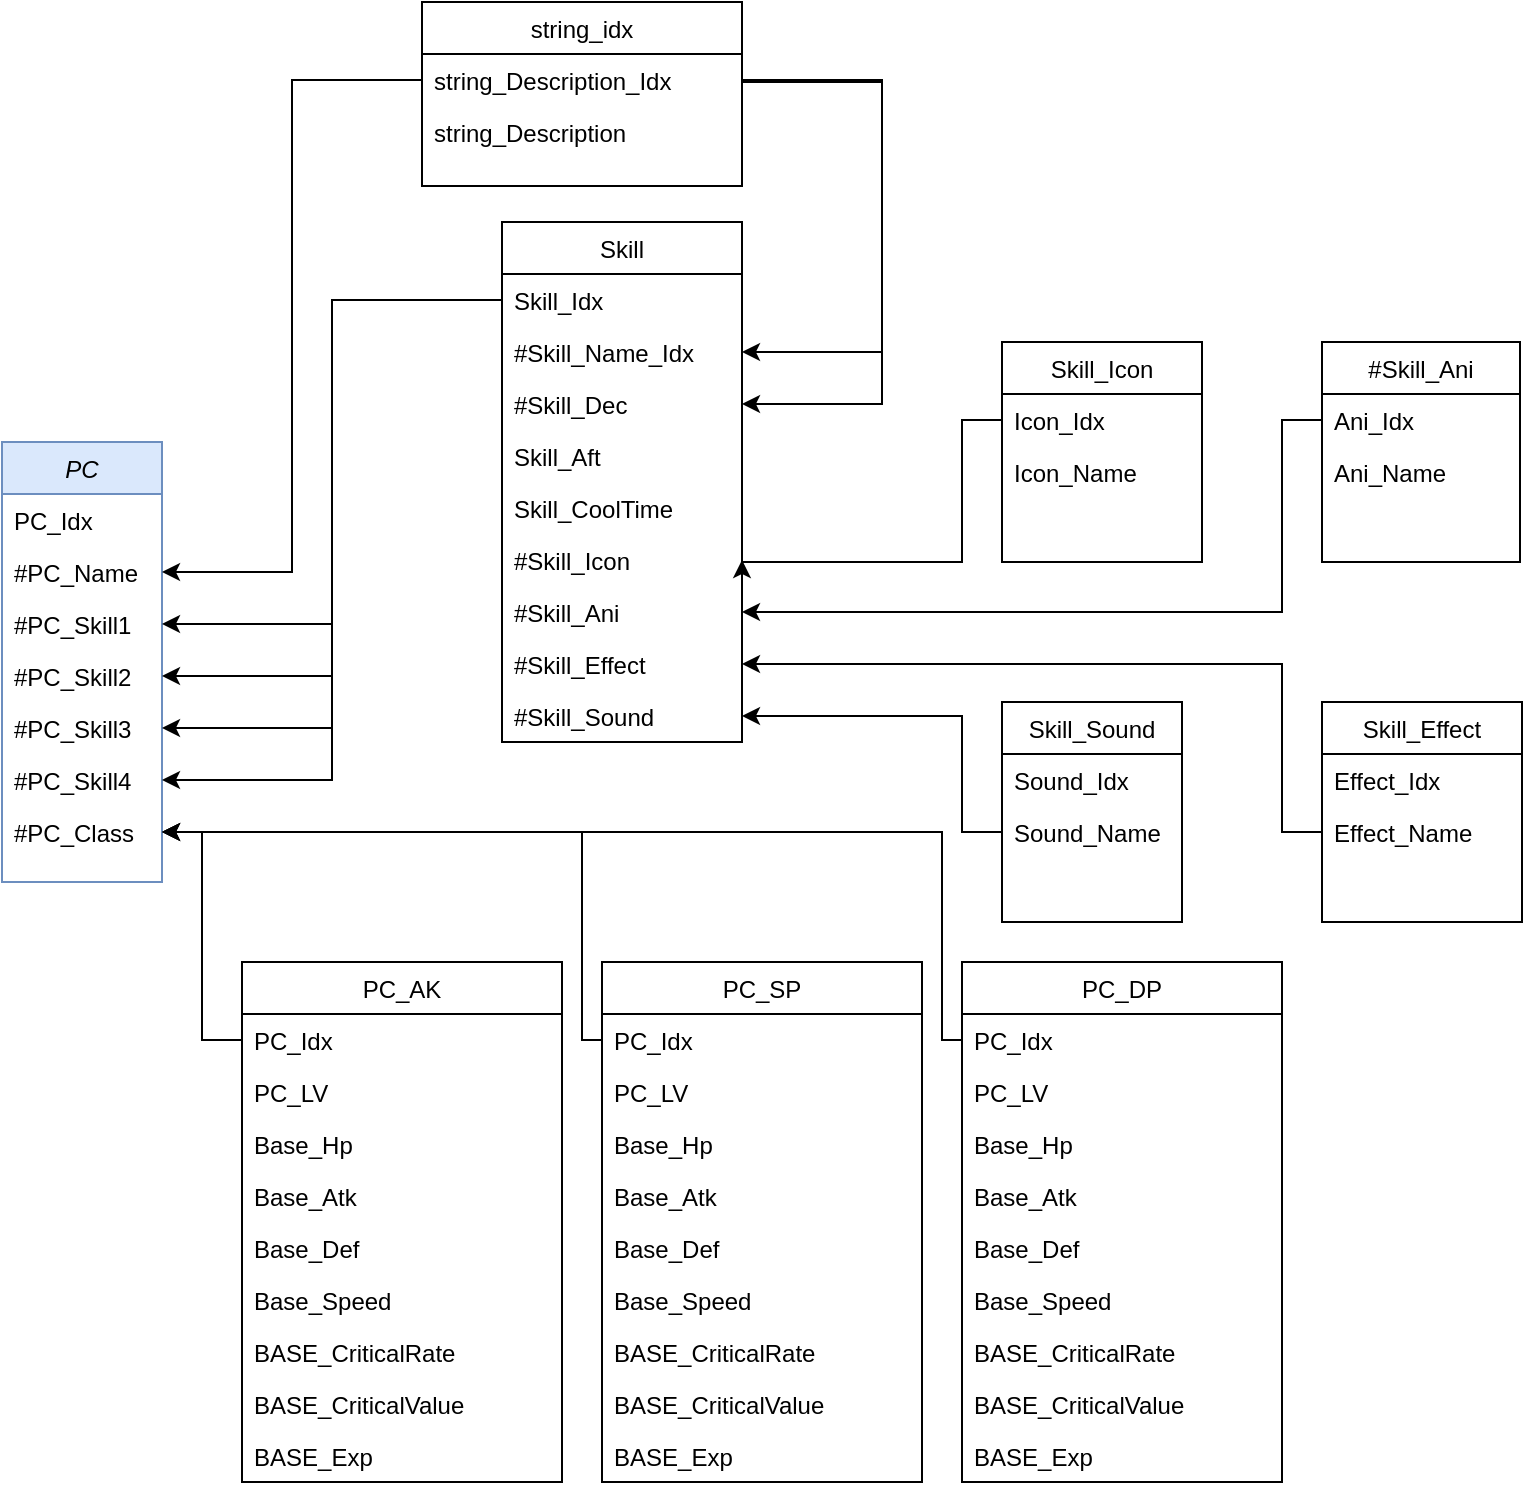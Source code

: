 <mxfile version="24.2.5" type="device">
  <diagram id="C5RBs43oDa-KdzZeNtuy" name="Page-1">
    <mxGraphModel dx="1674" dy="780" grid="1" gridSize="10" guides="1" tooltips="1" connect="1" arrows="1" fold="1" page="1" pageScale="1" pageWidth="827" pageHeight="1169" math="0" shadow="0">
      <root>
        <mxCell id="WIyWlLk6GJQsqaUBKTNV-0" />
        <mxCell id="WIyWlLk6GJQsqaUBKTNV-1" parent="WIyWlLk6GJQsqaUBKTNV-0" />
        <mxCell id="zkfFHV4jXpPFQw0GAbJ--0" value="PC" style="swimlane;fontStyle=2;align=center;verticalAlign=top;childLayout=stackLayout;horizontal=1;startSize=26;horizontalStack=0;resizeParent=1;resizeLast=0;collapsible=1;marginBottom=0;rounded=0;shadow=0;strokeWidth=1;fillColor=#dae8fc;strokeColor=#6c8ebf;" parent="WIyWlLk6GJQsqaUBKTNV-1" vertex="1">
          <mxGeometry x="210" y="400" width="80" height="220" as="geometry">
            <mxRectangle x="230" y="140" width="160" height="26" as="alternateBounds" />
          </mxGeometry>
        </mxCell>
        <mxCell id="zkfFHV4jXpPFQw0GAbJ--1" value="PC_Idx" style="text;align=left;verticalAlign=top;spacingLeft=4;spacingRight=4;overflow=hidden;rotatable=0;points=[[0,0.5],[1,0.5]];portConstraint=eastwest;" parent="zkfFHV4jXpPFQw0GAbJ--0" vertex="1">
          <mxGeometry y="26" width="80" height="26" as="geometry" />
        </mxCell>
        <mxCell id="zkfFHV4jXpPFQw0GAbJ--2" value="#PC_Name" style="text;align=left;verticalAlign=top;spacingLeft=4;spacingRight=4;overflow=hidden;rotatable=0;points=[[0,0.5],[1,0.5]];portConstraint=eastwest;rounded=0;shadow=0;html=0;" parent="zkfFHV4jXpPFQw0GAbJ--0" vertex="1">
          <mxGeometry y="52" width="80" height="26" as="geometry" />
        </mxCell>
        <mxCell id="zkfFHV4jXpPFQw0GAbJ--3" value="#PC_Skill1" style="text;align=left;verticalAlign=top;spacingLeft=4;spacingRight=4;overflow=hidden;rotatable=0;points=[[0,0.5],[1,0.5]];portConstraint=eastwest;rounded=0;shadow=0;html=0;" parent="zkfFHV4jXpPFQw0GAbJ--0" vertex="1">
          <mxGeometry y="78" width="80" height="26" as="geometry" />
        </mxCell>
        <mxCell id="7-WXOzNrxWImoZ_AMiyE-0" value="#PC_Skill2" style="text;align=left;verticalAlign=top;spacingLeft=4;spacingRight=4;overflow=hidden;rotatable=0;points=[[0,0.5],[1,0.5]];portConstraint=eastwest;rounded=0;shadow=0;html=0;" parent="zkfFHV4jXpPFQw0GAbJ--0" vertex="1">
          <mxGeometry y="104" width="80" height="26" as="geometry" />
        </mxCell>
        <mxCell id="7-WXOzNrxWImoZ_AMiyE-1" value="#PC_Skill3" style="text;align=left;verticalAlign=top;spacingLeft=4;spacingRight=4;overflow=hidden;rotatable=0;points=[[0,0.5],[1,0.5]];portConstraint=eastwest;rounded=0;shadow=0;html=0;" parent="zkfFHV4jXpPFQw0GAbJ--0" vertex="1">
          <mxGeometry y="130" width="80" height="26" as="geometry" />
        </mxCell>
        <mxCell id="7-WXOzNrxWImoZ_AMiyE-2" value="#PC_Skill4" style="text;align=left;verticalAlign=top;spacingLeft=4;spacingRight=4;overflow=hidden;rotatable=0;points=[[0,0.5],[1,0.5]];portConstraint=eastwest;rounded=0;shadow=0;html=0;" parent="zkfFHV4jXpPFQw0GAbJ--0" vertex="1">
          <mxGeometry y="156" width="80" height="26" as="geometry" />
        </mxCell>
        <mxCell id="7-WXOzNrxWImoZ_AMiyE-3" value="#PC_Class" style="text;align=left;verticalAlign=top;spacingLeft=4;spacingRight=4;overflow=hidden;rotatable=0;points=[[0,0.5],[1,0.5]];portConstraint=eastwest;rounded=0;shadow=0;html=0;" parent="zkfFHV4jXpPFQw0GAbJ--0" vertex="1">
          <mxGeometry y="182" width="80" height="26" as="geometry" />
        </mxCell>
        <mxCell id="zkfFHV4jXpPFQw0GAbJ--6" value="Skill_Sound" style="swimlane;fontStyle=0;align=center;verticalAlign=top;childLayout=stackLayout;horizontal=1;startSize=26;horizontalStack=0;resizeParent=1;resizeLast=0;collapsible=1;marginBottom=0;rounded=0;shadow=0;strokeWidth=1;" parent="WIyWlLk6GJQsqaUBKTNV-1" vertex="1">
          <mxGeometry x="710" y="530" width="90" height="110" as="geometry">
            <mxRectangle x="130" y="380" width="160" height="26" as="alternateBounds" />
          </mxGeometry>
        </mxCell>
        <mxCell id="7-WXOzNrxWImoZ_AMiyE-110" value="Sound_Idx" style="text;align=left;verticalAlign=top;spacingLeft=4;spacingRight=4;overflow=hidden;rotatable=0;points=[[0,0.5],[1,0.5]];portConstraint=eastwest;" parent="zkfFHV4jXpPFQw0GAbJ--6" vertex="1">
          <mxGeometry y="26" width="90" height="26" as="geometry" />
        </mxCell>
        <mxCell id="7-WXOzNrxWImoZ_AMiyE-112" value="Sound_Name" style="text;align=left;verticalAlign=top;spacingLeft=4;spacingRight=4;overflow=hidden;rotatable=0;points=[[0,0.5],[1,0.5]];portConstraint=eastwest;rounded=0;shadow=0;html=0;" parent="zkfFHV4jXpPFQw0GAbJ--6" vertex="1">
          <mxGeometry y="52" width="90" height="26" as="geometry" />
        </mxCell>
        <mxCell id="zkfFHV4jXpPFQw0GAbJ--13" value="string_idx" style="swimlane;fontStyle=0;align=center;verticalAlign=top;childLayout=stackLayout;horizontal=1;startSize=26;horizontalStack=0;resizeParent=1;resizeLast=0;collapsible=1;marginBottom=0;rounded=0;shadow=0;strokeWidth=1;" parent="WIyWlLk6GJQsqaUBKTNV-1" vertex="1">
          <mxGeometry x="420" y="180" width="160" height="92" as="geometry">
            <mxRectangle x="340" y="380" width="170" height="26" as="alternateBounds" />
          </mxGeometry>
        </mxCell>
        <mxCell id="zkfFHV4jXpPFQw0GAbJ--14" value="string_Description_Idx" style="text;align=left;verticalAlign=top;spacingLeft=4;spacingRight=4;overflow=hidden;rotatable=0;points=[[0,0.5],[1,0.5]];portConstraint=eastwest;" parent="zkfFHV4jXpPFQw0GAbJ--13" vertex="1">
          <mxGeometry y="26" width="160" height="26" as="geometry" />
        </mxCell>
        <mxCell id="HxFGGMchrhOzCjoIknTd-4" value="string_Description" style="text;align=left;verticalAlign=top;spacingLeft=4;spacingRight=4;overflow=hidden;rotatable=0;points=[[0,0.5],[1,0.5]];portConstraint=eastwest;rounded=0;shadow=0;html=0;" parent="zkfFHV4jXpPFQw0GAbJ--13" vertex="1">
          <mxGeometry y="52" width="160" height="26" as="geometry" />
        </mxCell>
        <mxCell id="zkfFHV4jXpPFQw0GAbJ--17" value="Skill" style="swimlane;fontStyle=0;align=center;verticalAlign=top;childLayout=stackLayout;horizontal=1;startSize=26;horizontalStack=0;resizeParent=1;resizeLast=0;collapsible=1;marginBottom=0;rounded=0;shadow=0;strokeWidth=1;" parent="WIyWlLk6GJQsqaUBKTNV-1" vertex="1">
          <mxGeometry x="460" y="290" width="120" height="260" as="geometry">
            <mxRectangle x="550" y="140" width="160" height="26" as="alternateBounds" />
          </mxGeometry>
        </mxCell>
        <mxCell id="zkfFHV4jXpPFQw0GAbJ--18" value="Skill_Idx" style="text;align=left;verticalAlign=top;spacingLeft=4;spacingRight=4;overflow=hidden;rotatable=0;points=[[0,0.5],[1,0.5]];portConstraint=eastwest;" parent="zkfFHV4jXpPFQw0GAbJ--17" vertex="1">
          <mxGeometry y="26" width="120" height="26" as="geometry" />
        </mxCell>
        <mxCell id="zkfFHV4jXpPFQw0GAbJ--20" value="#Skill_Name_Idx" style="text;align=left;verticalAlign=top;spacingLeft=4;spacingRight=4;overflow=hidden;rotatable=0;points=[[0,0.5],[1,0.5]];portConstraint=eastwest;rounded=0;shadow=0;html=0;" parent="zkfFHV4jXpPFQw0GAbJ--17" vertex="1">
          <mxGeometry y="52" width="120" height="26" as="geometry" />
        </mxCell>
        <mxCell id="zkfFHV4jXpPFQw0GAbJ--25" value="#Skill_Dec" style="text;align=left;verticalAlign=top;spacingLeft=4;spacingRight=4;overflow=hidden;rotatable=0;points=[[0,0.5],[1,0.5]];portConstraint=eastwest;" parent="zkfFHV4jXpPFQw0GAbJ--17" vertex="1">
          <mxGeometry y="78" width="120" height="26" as="geometry" />
        </mxCell>
        <mxCell id="zkfFHV4jXpPFQw0GAbJ--22" value="Skill_Aft" style="text;align=left;verticalAlign=top;spacingLeft=4;spacingRight=4;overflow=hidden;rotatable=0;points=[[0,0.5],[1,0.5]];portConstraint=eastwest;rounded=0;shadow=0;html=0;" parent="zkfFHV4jXpPFQw0GAbJ--17" vertex="1">
          <mxGeometry y="104" width="120" height="26" as="geometry" />
        </mxCell>
        <mxCell id="t7Zpw1FanHwQgxDLgi1r-2" value="Skill_CoolTime" style="text;align=left;verticalAlign=top;spacingLeft=4;spacingRight=4;overflow=hidden;rotatable=0;points=[[0,0.5],[1,0.5]];portConstraint=eastwest;" vertex="1" parent="zkfFHV4jXpPFQw0GAbJ--17">
          <mxGeometry y="130" width="120" height="26" as="geometry" />
        </mxCell>
        <mxCell id="zkfFHV4jXpPFQw0GAbJ--19" value="#Skill_Icon&#xa;" style="text;align=left;verticalAlign=top;spacingLeft=4;spacingRight=4;overflow=hidden;rotatable=0;points=[[0,0.5],[1,0.5]];portConstraint=eastwest;rounded=0;shadow=0;html=0;" parent="zkfFHV4jXpPFQw0GAbJ--17" vertex="1">
          <mxGeometry y="156" width="120" height="26" as="geometry" />
        </mxCell>
        <mxCell id="zkfFHV4jXpPFQw0GAbJ--24" value="#Skill_Ani&#xa;&#xa;" style="text;align=left;verticalAlign=top;spacingLeft=4;spacingRight=4;overflow=hidden;rotatable=0;points=[[0,0.5],[1,0.5]];portConstraint=eastwest;" parent="zkfFHV4jXpPFQw0GAbJ--17" vertex="1">
          <mxGeometry y="182" width="120" height="26" as="geometry" />
        </mxCell>
        <mxCell id="7-WXOzNrxWImoZ_AMiyE-61" value="#Skill_Effect" style="text;align=left;verticalAlign=top;spacingLeft=4;spacingRight=4;overflow=hidden;rotatable=0;points=[[0,0.5],[1,0.5]];portConstraint=eastwest;" parent="zkfFHV4jXpPFQw0GAbJ--17" vertex="1">
          <mxGeometry y="208" width="120" height="26" as="geometry" />
        </mxCell>
        <mxCell id="7-WXOzNrxWImoZ_AMiyE-60" value="#Skill_Sound" style="text;align=left;verticalAlign=top;spacingLeft=4;spacingRight=4;overflow=hidden;rotatable=0;points=[[0,0.5],[1,0.5]];portConstraint=eastwest;" parent="zkfFHV4jXpPFQw0GAbJ--17" vertex="1">
          <mxGeometry y="234" width="120" height="26" as="geometry" />
        </mxCell>
        <mxCell id="7-WXOzNrxWImoZ_AMiyE-53" style="edgeStyle=orthogonalEdgeStyle;rounded=0;orthogonalLoop=1;jettySize=auto;html=1;entryX=1;entryY=0.5;entryDx=0;entryDy=0;" parent="WIyWlLk6GJQsqaUBKTNV-1" source="7-WXOzNrxWImoZ_AMiyE-56" target="7-WXOzNrxWImoZ_AMiyE-3" edge="1">
          <mxGeometry relative="1" as="geometry" />
        </mxCell>
        <mxCell id="7-WXOzNrxWImoZ_AMiyE-6" value="PC_AK" style="swimlane;fontStyle=0;align=center;verticalAlign=top;childLayout=stackLayout;horizontal=1;startSize=26;horizontalStack=0;resizeParent=1;resizeLast=0;collapsible=1;marginBottom=0;rounded=0;shadow=0;strokeWidth=1;" parent="WIyWlLk6GJQsqaUBKTNV-1" vertex="1">
          <mxGeometry x="330" y="660" width="160" height="260" as="geometry">
            <mxRectangle x="550" y="140" width="160" height="26" as="alternateBounds" />
          </mxGeometry>
        </mxCell>
        <mxCell id="7-WXOzNrxWImoZ_AMiyE-56" value="PC_Idx" style="text;align=left;verticalAlign=top;spacingLeft=4;spacingRight=4;overflow=hidden;rotatable=0;points=[[0,0.5],[1,0.5]];portConstraint=eastwest;" parent="7-WXOzNrxWImoZ_AMiyE-6" vertex="1">
          <mxGeometry y="26" width="160" height="26" as="geometry" />
        </mxCell>
        <mxCell id="7-WXOzNrxWImoZ_AMiyE-7" value="PC_LV" style="text;align=left;verticalAlign=top;spacingLeft=4;spacingRight=4;overflow=hidden;rotatable=0;points=[[0,0.5],[1,0.5]];portConstraint=eastwest;" parent="7-WXOzNrxWImoZ_AMiyE-6" vertex="1">
          <mxGeometry y="52" width="160" height="26" as="geometry" />
        </mxCell>
        <mxCell id="7-WXOzNrxWImoZ_AMiyE-8" value="Base_Hp" style="text;align=left;verticalAlign=top;spacingLeft=4;spacingRight=4;overflow=hidden;rotatable=0;points=[[0,0.5],[1,0.5]];portConstraint=eastwest;rounded=0;shadow=0;html=0;" parent="7-WXOzNrxWImoZ_AMiyE-6" vertex="1">
          <mxGeometry y="78" width="160" height="26" as="geometry" />
        </mxCell>
        <mxCell id="7-WXOzNrxWImoZ_AMiyE-9" value="Base_Atk" style="text;align=left;verticalAlign=top;spacingLeft=4;spacingRight=4;overflow=hidden;rotatable=0;points=[[0,0.5],[1,0.5]];portConstraint=eastwest;rounded=0;shadow=0;html=0;" parent="7-WXOzNrxWImoZ_AMiyE-6" vertex="1">
          <mxGeometry y="104" width="160" height="26" as="geometry" />
        </mxCell>
        <mxCell id="7-WXOzNrxWImoZ_AMiyE-10" value="Base_Def" style="text;align=left;verticalAlign=top;spacingLeft=4;spacingRight=4;overflow=hidden;rotatable=0;points=[[0,0.5],[1,0.5]];portConstraint=eastwest;rounded=0;shadow=0;html=0;" parent="7-WXOzNrxWImoZ_AMiyE-6" vertex="1">
          <mxGeometry y="130" width="160" height="26" as="geometry" />
        </mxCell>
        <mxCell id="7-WXOzNrxWImoZ_AMiyE-11" value="Base_Speed" style="text;align=left;verticalAlign=top;spacingLeft=4;spacingRight=4;overflow=hidden;rotatable=0;points=[[0,0.5],[1,0.5]];portConstraint=eastwest;rounded=0;shadow=0;html=0;" parent="7-WXOzNrxWImoZ_AMiyE-6" vertex="1">
          <mxGeometry y="156" width="160" height="26" as="geometry" />
        </mxCell>
        <mxCell id="7-WXOzNrxWImoZ_AMiyE-12" value="BASE_CriticalRate" style="text;align=left;verticalAlign=top;spacingLeft=4;spacingRight=4;overflow=hidden;rotatable=0;points=[[0,0.5],[1,0.5]];portConstraint=eastwest;" parent="7-WXOzNrxWImoZ_AMiyE-6" vertex="1">
          <mxGeometry y="182" width="160" height="26" as="geometry" />
        </mxCell>
        <mxCell id="7-WXOzNrxWImoZ_AMiyE-127" value="BASE_CriticalValue" style="text;align=left;verticalAlign=top;spacingLeft=4;spacingRight=4;overflow=hidden;rotatable=0;points=[[0,0.5],[1,0.5]];portConstraint=eastwest;" parent="7-WXOzNrxWImoZ_AMiyE-6" vertex="1">
          <mxGeometry y="208" width="160" height="26" as="geometry" />
        </mxCell>
        <mxCell id="7-WXOzNrxWImoZ_AMiyE-13" value="BASE_Exp" style="text;align=left;verticalAlign=top;spacingLeft=4;spacingRight=4;overflow=hidden;rotatable=0;points=[[0,0.5],[1,0.5]];portConstraint=eastwest;" parent="7-WXOzNrxWImoZ_AMiyE-6" vertex="1">
          <mxGeometry y="234" width="160" height="26" as="geometry" />
        </mxCell>
        <mxCell id="7-WXOzNrxWImoZ_AMiyE-54" style="edgeStyle=orthogonalEdgeStyle;rounded=0;orthogonalLoop=1;jettySize=auto;html=1;" parent="WIyWlLk6GJQsqaUBKTNV-1" source="7-WXOzNrxWImoZ_AMiyE-57" target="7-WXOzNrxWImoZ_AMiyE-3" edge="1">
          <mxGeometry relative="1" as="geometry">
            <Array as="points">
              <mxPoint x="500" y="699" />
              <mxPoint x="500" y="595" />
            </Array>
          </mxGeometry>
        </mxCell>
        <mxCell id="7-WXOzNrxWImoZ_AMiyE-35" value="PC_SP" style="swimlane;fontStyle=0;align=center;verticalAlign=top;childLayout=stackLayout;horizontal=1;startSize=26;horizontalStack=0;resizeParent=1;resizeLast=0;collapsible=1;marginBottom=0;rounded=0;shadow=0;strokeWidth=1;" parent="WIyWlLk6GJQsqaUBKTNV-1" vertex="1">
          <mxGeometry x="510" y="660" width="160" height="260" as="geometry">
            <mxRectangle x="420" y="460" width="160" height="26" as="alternateBounds" />
          </mxGeometry>
        </mxCell>
        <mxCell id="7-WXOzNrxWImoZ_AMiyE-57" value="PC_Idx" style="text;align=left;verticalAlign=top;spacingLeft=4;spacingRight=4;overflow=hidden;rotatable=0;points=[[0,0.5],[1,0.5]];portConstraint=eastwest;" parent="7-WXOzNrxWImoZ_AMiyE-35" vertex="1">
          <mxGeometry y="26" width="160" height="26" as="geometry" />
        </mxCell>
        <mxCell id="7-WXOzNrxWImoZ_AMiyE-36" value="PC_LV" style="text;align=left;verticalAlign=top;spacingLeft=4;spacingRight=4;overflow=hidden;rotatable=0;points=[[0,0.5],[1,0.5]];portConstraint=eastwest;" parent="7-WXOzNrxWImoZ_AMiyE-35" vertex="1">
          <mxGeometry y="52" width="160" height="26" as="geometry" />
        </mxCell>
        <mxCell id="7-WXOzNrxWImoZ_AMiyE-37" value="Base_Hp" style="text;align=left;verticalAlign=top;spacingLeft=4;spacingRight=4;overflow=hidden;rotatable=0;points=[[0,0.5],[1,0.5]];portConstraint=eastwest;rounded=0;shadow=0;html=0;" parent="7-WXOzNrxWImoZ_AMiyE-35" vertex="1">
          <mxGeometry y="78" width="160" height="26" as="geometry" />
        </mxCell>
        <mxCell id="7-WXOzNrxWImoZ_AMiyE-38" value="Base_Atk" style="text;align=left;verticalAlign=top;spacingLeft=4;spacingRight=4;overflow=hidden;rotatable=0;points=[[0,0.5],[1,0.5]];portConstraint=eastwest;rounded=0;shadow=0;html=0;" parent="7-WXOzNrxWImoZ_AMiyE-35" vertex="1">
          <mxGeometry y="104" width="160" height="26" as="geometry" />
        </mxCell>
        <mxCell id="7-WXOzNrxWImoZ_AMiyE-39" value="Base_Def" style="text;align=left;verticalAlign=top;spacingLeft=4;spacingRight=4;overflow=hidden;rotatable=0;points=[[0,0.5],[1,0.5]];portConstraint=eastwest;rounded=0;shadow=0;html=0;" parent="7-WXOzNrxWImoZ_AMiyE-35" vertex="1">
          <mxGeometry y="130" width="160" height="26" as="geometry" />
        </mxCell>
        <mxCell id="7-WXOzNrxWImoZ_AMiyE-40" value="Base_Speed" style="text;align=left;verticalAlign=top;spacingLeft=4;spacingRight=4;overflow=hidden;rotatable=0;points=[[0,0.5],[1,0.5]];portConstraint=eastwest;rounded=0;shadow=0;html=0;" parent="7-WXOzNrxWImoZ_AMiyE-35" vertex="1">
          <mxGeometry y="156" width="160" height="26" as="geometry" />
        </mxCell>
        <mxCell id="7-WXOzNrxWImoZ_AMiyE-41" value="BASE_CriticalRate" style="text;align=left;verticalAlign=top;spacingLeft=4;spacingRight=4;overflow=hidden;rotatable=0;points=[[0,0.5],[1,0.5]];portConstraint=eastwest;" parent="7-WXOzNrxWImoZ_AMiyE-35" vertex="1">
          <mxGeometry y="182" width="160" height="26" as="geometry" />
        </mxCell>
        <mxCell id="7-WXOzNrxWImoZ_AMiyE-42" value="BASE_CriticalValue" style="text;align=left;verticalAlign=top;spacingLeft=4;spacingRight=4;overflow=hidden;rotatable=0;points=[[0,0.5],[1,0.5]];portConstraint=eastwest;" parent="7-WXOzNrxWImoZ_AMiyE-35" vertex="1">
          <mxGeometry y="208" width="160" height="26" as="geometry" />
        </mxCell>
        <mxCell id="7-WXOzNrxWImoZ_AMiyE-130" value="BASE_Exp" style="text;align=left;verticalAlign=top;spacingLeft=4;spacingRight=4;overflow=hidden;rotatable=0;points=[[0,0.5],[1,0.5]];portConstraint=eastwest;" parent="7-WXOzNrxWImoZ_AMiyE-35" vertex="1">
          <mxGeometry y="234" width="160" height="26" as="geometry" />
        </mxCell>
        <mxCell id="7-WXOzNrxWImoZ_AMiyE-55" style="edgeStyle=orthogonalEdgeStyle;rounded=0;orthogonalLoop=1;jettySize=auto;html=1;" parent="WIyWlLk6GJQsqaUBKTNV-1" source="7-WXOzNrxWImoZ_AMiyE-58" target="7-WXOzNrxWImoZ_AMiyE-3" edge="1">
          <mxGeometry relative="1" as="geometry">
            <Array as="points">
              <mxPoint x="680" y="699" />
              <mxPoint x="680" y="595" />
            </Array>
          </mxGeometry>
        </mxCell>
        <mxCell id="7-WXOzNrxWImoZ_AMiyE-43" value="PC_DP" style="swimlane;fontStyle=0;align=center;verticalAlign=top;childLayout=stackLayout;horizontal=1;startSize=26;horizontalStack=0;resizeParent=1;resizeLast=0;collapsible=1;marginBottom=0;rounded=0;shadow=0;strokeWidth=1;" parent="WIyWlLk6GJQsqaUBKTNV-1" vertex="1">
          <mxGeometry x="690" y="660" width="160" height="260" as="geometry">
            <mxRectangle x="550" y="140" width="160" height="26" as="alternateBounds" />
          </mxGeometry>
        </mxCell>
        <mxCell id="7-WXOzNrxWImoZ_AMiyE-58" value="PC_Idx" style="text;align=left;verticalAlign=top;spacingLeft=4;spacingRight=4;overflow=hidden;rotatable=0;points=[[0,0.5],[1,0.5]];portConstraint=eastwest;" parent="7-WXOzNrxWImoZ_AMiyE-43" vertex="1">
          <mxGeometry y="26" width="160" height="26" as="geometry" />
        </mxCell>
        <mxCell id="7-WXOzNrxWImoZ_AMiyE-44" value="PC_LV" style="text;align=left;verticalAlign=top;spacingLeft=4;spacingRight=4;overflow=hidden;rotatable=0;points=[[0,0.5],[1,0.5]];portConstraint=eastwest;" parent="7-WXOzNrxWImoZ_AMiyE-43" vertex="1">
          <mxGeometry y="52" width="160" height="26" as="geometry" />
        </mxCell>
        <mxCell id="7-WXOzNrxWImoZ_AMiyE-45" value="Base_Hp" style="text;align=left;verticalAlign=top;spacingLeft=4;spacingRight=4;overflow=hidden;rotatable=0;points=[[0,0.5],[1,0.5]];portConstraint=eastwest;rounded=0;shadow=0;html=0;" parent="7-WXOzNrxWImoZ_AMiyE-43" vertex="1">
          <mxGeometry y="78" width="160" height="26" as="geometry" />
        </mxCell>
        <mxCell id="7-WXOzNrxWImoZ_AMiyE-46" value="Base_Atk" style="text;align=left;verticalAlign=top;spacingLeft=4;spacingRight=4;overflow=hidden;rotatable=0;points=[[0,0.5],[1,0.5]];portConstraint=eastwest;rounded=0;shadow=0;html=0;" parent="7-WXOzNrxWImoZ_AMiyE-43" vertex="1">
          <mxGeometry y="104" width="160" height="26" as="geometry" />
        </mxCell>
        <mxCell id="7-WXOzNrxWImoZ_AMiyE-47" value="Base_Def" style="text;align=left;verticalAlign=top;spacingLeft=4;spacingRight=4;overflow=hidden;rotatable=0;points=[[0,0.5],[1,0.5]];portConstraint=eastwest;rounded=0;shadow=0;html=0;" parent="7-WXOzNrxWImoZ_AMiyE-43" vertex="1">
          <mxGeometry y="130" width="160" height="26" as="geometry" />
        </mxCell>
        <mxCell id="7-WXOzNrxWImoZ_AMiyE-48" value="Base_Speed" style="text;align=left;verticalAlign=top;spacingLeft=4;spacingRight=4;overflow=hidden;rotatable=0;points=[[0,0.5],[1,0.5]];portConstraint=eastwest;rounded=0;shadow=0;html=0;" parent="7-WXOzNrxWImoZ_AMiyE-43" vertex="1">
          <mxGeometry y="156" width="160" height="26" as="geometry" />
        </mxCell>
        <mxCell id="7-WXOzNrxWImoZ_AMiyE-49" value="BASE_CriticalRate" style="text;align=left;verticalAlign=top;spacingLeft=4;spacingRight=4;overflow=hidden;rotatable=0;points=[[0,0.5],[1,0.5]];portConstraint=eastwest;" parent="7-WXOzNrxWImoZ_AMiyE-43" vertex="1">
          <mxGeometry y="182" width="160" height="26" as="geometry" />
        </mxCell>
        <mxCell id="7-WXOzNrxWImoZ_AMiyE-50" value="BASE_CriticalValue" style="text;align=left;verticalAlign=top;spacingLeft=4;spacingRight=4;overflow=hidden;rotatable=0;points=[[0,0.5],[1,0.5]];portConstraint=eastwest;" parent="7-WXOzNrxWImoZ_AMiyE-43" vertex="1">
          <mxGeometry y="208" width="160" height="26" as="geometry" />
        </mxCell>
        <mxCell id="7-WXOzNrxWImoZ_AMiyE-131" value="BASE_Exp" style="text;align=left;verticalAlign=top;spacingLeft=4;spacingRight=4;overflow=hidden;rotatable=0;points=[[0,0.5],[1,0.5]];portConstraint=eastwest;" parent="7-WXOzNrxWImoZ_AMiyE-43" vertex="1">
          <mxGeometry y="234" width="160" height="26" as="geometry" />
        </mxCell>
        <mxCell id="7-WXOzNrxWImoZ_AMiyE-65" value="Skill_Effect" style="swimlane;fontStyle=0;align=center;verticalAlign=top;childLayout=stackLayout;horizontal=1;startSize=26;horizontalStack=0;resizeParent=1;resizeLast=0;collapsible=1;marginBottom=0;rounded=0;shadow=0;strokeWidth=1;" parent="WIyWlLk6GJQsqaUBKTNV-1" vertex="1">
          <mxGeometry x="870" y="530" width="100" height="110" as="geometry">
            <mxRectangle x="130" y="380" width="160" height="26" as="alternateBounds" />
          </mxGeometry>
        </mxCell>
        <mxCell id="7-WXOzNrxWImoZ_AMiyE-113" value="Effect_Idx" style="text;align=left;verticalAlign=top;spacingLeft=4;spacingRight=4;overflow=hidden;rotatable=0;points=[[0,0.5],[1,0.5]];portConstraint=eastwest;" parent="7-WXOzNrxWImoZ_AMiyE-65" vertex="1">
          <mxGeometry y="26" width="100" height="26" as="geometry" />
        </mxCell>
        <mxCell id="7-WXOzNrxWImoZ_AMiyE-115" value="Effect_Name" style="text;align=left;verticalAlign=top;spacingLeft=4;spacingRight=4;overflow=hidden;rotatable=0;points=[[0,0.5],[1,0.5]];portConstraint=eastwest;rounded=0;shadow=0;html=0;" parent="7-WXOzNrxWImoZ_AMiyE-65" vertex="1">
          <mxGeometry y="52" width="100" height="26" as="geometry" />
        </mxCell>
        <mxCell id="7-WXOzNrxWImoZ_AMiyE-71" value="#Skill_Ani" style="swimlane;fontStyle=0;align=center;verticalAlign=top;childLayout=stackLayout;horizontal=1;startSize=26;horizontalStack=0;resizeParent=1;resizeLast=0;collapsible=1;marginBottom=0;rounded=0;shadow=0;strokeWidth=1;" parent="WIyWlLk6GJQsqaUBKTNV-1" vertex="1">
          <mxGeometry x="870" y="350" width="99" height="110" as="geometry">
            <mxRectangle x="130" y="380" width="160" height="26" as="alternateBounds" />
          </mxGeometry>
        </mxCell>
        <mxCell id="7-WXOzNrxWImoZ_AMiyE-116" value="Ani_Idx" style="text;align=left;verticalAlign=top;spacingLeft=4;spacingRight=4;overflow=hidden;rotatable=0;points=[[0,0.5],[1,0.5]];portConstraint=eastwest;" parent="7-WXOzNrxWImoZ_AMiyE-71" vertex="1">
          <mxGeometry y="26" width="99" height="26" as="geometry" />
        </mxCell>
        <mxCell id="7-WXOzNrxWImoZ_AMiyE-118" value="Ani_Name" style="text;align=left;verticalAlign=top;spacingLeft=4;spacingRight=4;overflow=hidden;rotatable=0;points=[[0,0.5],[1,0.5]];portConstraint=eastwest;rounded=0;shadow=0;html=0;" parent="7-WXOzNrxWImoZ_AMiyE-71" vertex="1">
          <mxGeometry y="52" width="99" height="26" as="geometry" />
        </mxCell>
        <mxCell id="7-WXOzNrxWImoZ_AMiyE-98" value="Skill_Icon" style="swimlane;fontStyle=0;align=center;verticalAlign=top;childLayout=stackLayout;horizontal=1;startSize=26;horizontalStack=0;resizeParent=1;resizeLast=0;collapsible=1;marginBottom=0;rounded=0;shadow=0;strokeWidth=1;" parent="WIyWlLk6GJQsqaUBKTNV-1" vertex="1">
          <mxGeometry x="710" y="350" width="100" height="110" as="geometry">
            <mxRectangle x="130" y="380" width="160" height="26" as="alternateBounds" />
          </mxGeometry>
        </mxCell>
        <mxCell id="7-WXOzNrxWImoZ_AMiyE-122" value="Icon_Idx" style="text;align=left;verticalAlign=top;spacingLeft=4;spacingRight=4;overflow=hidden;rotatable=0;points=[[0,0.5],[1,0.5]];portConstraint=eastwest;" parent="7-WXOzNrxWImoZ_AMiyE-98" vertex="1">
          <mxGeometry y="26" width="100" height="26" as="geometry" />
        </mxCell>
        <mxCell id="7-WXOzNrxWImoZ_AMiyE-124" value="Icon_Name" style="text;align=left;verticalAlign=top;spacingLeft=4;spacingRight=4;overflow=hidden;rotatable=0;points=[[0,0.5],[1,0.5]];portConstraint=eastwest;rounded=0;shadow=0;html=0;" parent="7-WXOzNrxWImoZ_AMiyE-98" vertex="1">
          <mxGeometry y="52" width="100" height="26" as="geometry" />
        </mxCell>
        <mxCell id="t7Zpw1FanHwQgxDLgi1r-9" style="edgeStyle=orthogonalEdgeStyle;rounded=0;orthogonalLoop=1;jettySize=auto;html=1;entryX=1;entryY=0.5;entryDx=0;entryDy=0;" edge="1" parent="WIyWlLk6GJQsqaUBKTNV-1" source="zkfFHV4jXpPFQw0GAbJ--18" target="zkfFHV4jXpPFQw0GAbJ--3">
          <mxGeometry relative="1" as="geometry" />
        </mxCell>
        <mxCell id="t7Zpw1FanHwQgxDLgi1r-11" style="edgeStyle=orthogonalEdgeStyle;rounded=0;orthogonalLoop=1;jettySize=auto;html=1;entryX=1;entryY=0.5;entryDx=0;entryDy=0;" edge="1" parent="WIyWlLk6GJQsqaUBKTNV-1" source="zkfFHV4jXpPFQw0GAbJ--18" target="7-WXOzNrxWImoZ_AMiyE-0">
          <mxGeometry relative="1" as="geometry" />
        </mxCell>
        <mxCell id="t7Zpw1FanHwQgxDLgi1r-12" style="edgeStyle=orthogonalEdgeStyle;rounded=0;orthogonalLoop=1;jettySize=auto;html=1;" edge="1" parent="WIyWlLk6GJQsqaUBKTNV-1" source="zkfFHV4jXpPFQw0GAbJ--18" target="7-WXOzNrxWImoZ_AMiyE-1">
          <mxGeometry relative="1" as="geometry" />
        </mxCell>
        <mxCell id="t7Zpw1FanHwQgxDLgi1r-13" style="edgeStyle=orthogonalEdgeStyle;rounded=0;orthogonalLoop=1;jettySize=auto;html=1;" edge="1" parent="WIyWlLk6GJQsqaUBKTNV-1" source="zkfFHV4jXpPFQw0GAbJ--18" target="7-WXOzNrxWImoZ_AMiyE-2">
          <mxGeometry relative="1" as="geometry" />
        </mxCell>
        <mxCell id="t7Zpw1FanHwQgxDLgi1r-18" style="edgeStyle=orthogonalEdgeStyle;rounded=0;orthogonalLoop=1;jettySize=auto;html=1;" edge="1" parent="WIyWlLk6GJQsqaUBKTNV-1" source="zkfFHV4jXpPFQw0GAbJ--14" target="zkfFHV4jXpPFQw0GAbJ--2">
          <mxGeometry relative="1" as="geometry" />
        </mxCell>
        <mxCell id="t7Zpw1FanHwQgxDLgi1r-20" style="edgeStyle=orthogonalEdgeStyle;rounded=0;orthogonalLoop=1;jettySize=auto;html=1;entryX=1;entryY=0.5;entryDx=0;entryDy=0;" edge="1" parent="WIyWlLk6GJQsqaUBKTNV-1" source="7-WXOzNrxWImoZ_AMiyE-122" target="zkfFHV4jXpPFQw0GAbJ--19">
          <mxGeometry relative="1" as="geometry">
            <Array as="points">
              <mxPoint x="690" y="389" />
              <mxPoint x="690" y="460" />
            </Array>
          </mxGeometry>
        </mxCell>
        <mxCell id="t7Zpw1FanHwQgxDLgi1r-22" style="edgeStyle=orthogonalEdgeStyle;rounded=0;orthogonalLoop=1;jettySize=auto;html=1;" edge="1" parent="WIyWlLk6GJQsqaUBKTNV-1" source="7-WXOzNrxWImoZ_AMiyE-112" target="7-WXOzNrxWImoZ_AMiyE-60">
          <mxGeometry relative="1" as="geometry">
            <Array as="points">
              <mxPoint x="690" y="595" />
              <mxPoint x="690" y="537" />
            </Array>
          </mxGeometry>
        </mxCell>
        <mxCell id="t7Zpw1FanHwQgxDLgi1r-23" style="edgeStyle=orthogonalEdgeStyle;rounded=0;orthogonalLoop=1;jettySize=auto;html=1;" edge="1" parent="WIyWlLk6GJQsqaUBKTNV-1" source="7-WXOzNrxWImoZ_AMiyE-115" target="7-WXOzNrxWImoZ_AMiyE-61">
          <mxGeometry relative="1" as="geometry">
            <Array as="points">
              <mxPoint x="850" y="595" />
              <mxPoint x="850" y="511" />
            </Array>
          </mxGeometry>
        </mxCell>
        <mxCell id="t7Zpw1FanHwQgxDLgi1r-25" style="edgeStyle=orthogonalEdgeStyle;rounded=0;orthogonalLoop=1;jettySize=auto;html=1;" edge="1" parent="WIyWlLk6GJQsqaUBKTNV-1" source="7-WXOzNrxWImoZ_AMiyE-116" target="zkfFHV4jXpPFQw0GAbJ--24">
          <mxGeometry relative="1" as="geometry">
            <Array as="points">
              <mxPoint x="850" y="389" />
              <mxPoint x="850" y="485" />
            </Array>
          </mxGeometry>
        </mxCell>
        <mxCell id="t7Zpw1FanHwQgxDLgi1r-29" style="edgeStyle=orthogonalEdgeStyle;rounded=0;orthogonalLoop=1;jettySize=auto;html=1;entryX=1;entryY=0.5;entryDx=0;entryDy=0;" edge="1" parent="WIyWlLk6GJQsqaUBKTNV-1" source="zkfFHV4jXpPFQw0GAbJ--14" target="zkfFHV4jXpPFQw0GAbJ--25">
          <mxGeometry relative="1" as="geometry">
            <Array as="points">
              <mxPoint x="650" y="219" />
              <mxPoint x="650" y="381" />
            </Array>
          </mxGeometry>
        </mxCell>
        <mxCell id="t7Zpw1FanHwQgxDLgi1r-30" style="edgeStyle=orthogonalEdgeStyle;rounded=0;orthogonalLoop=1;jettySize=auto;html=1;" edge="1" parent="WIyWlLk6GJQsqaUBKTNV-1" source="zkfFHV4jXpPFQw0GAbJ--14" target="zkfFHV4jXpPFQw0GAbJ--20">
          <mxGeometry relative="1" as="geometry">
            <Array as="points">
              <mxPoint x="650" y="220" />
              <mxPoint x="650" y="355" />
            </Array>
          </mxGeometry>
        </mxCell>
      </root>
    </mxGraphModel>
  </diagram>
</mxfile>
